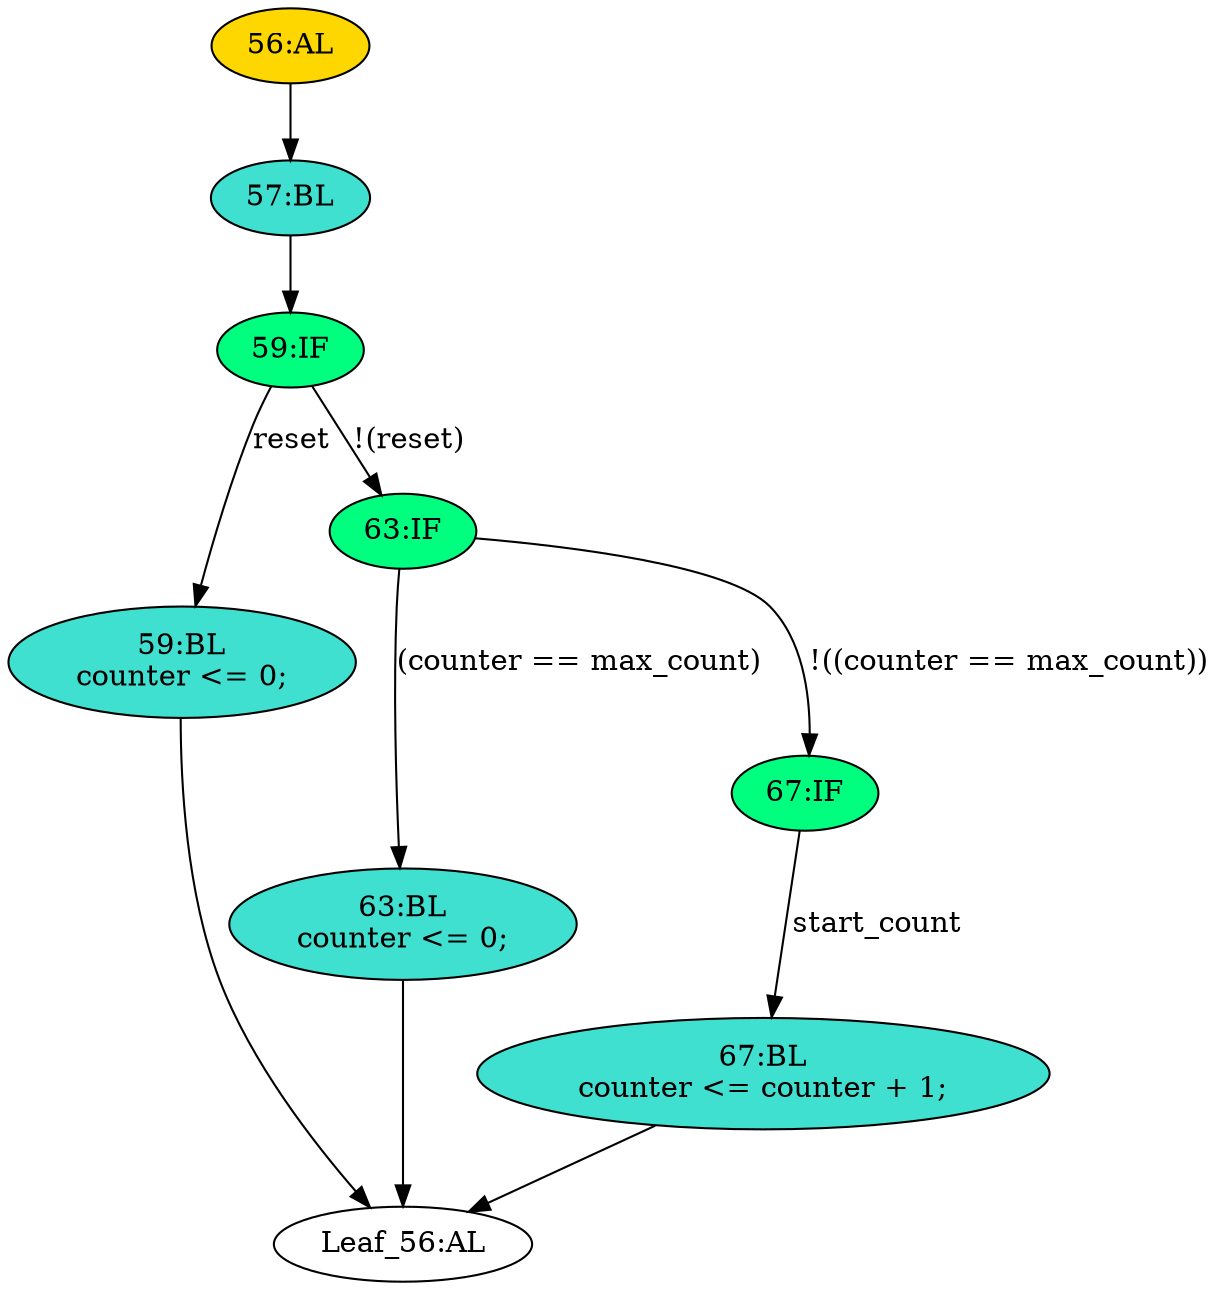 strict digraph "" {
	node [label="\N"];
	"63:BL"	 [ast="<pyverilog.vparser.ast.Block object at 0x7fb289ed8dd0>",
		fillcolor=turquoise,
		label="63:BL
counter <= 0;",
		statements="[<pyverilog.vparser.ast.NonblockingSubstitution object at 0x7fb289ed81d0>]",
		style=filled,
		typ=Block];
	"Leaf_56:AL"	 [def_var="['counter']",
		label="Leaf_56:AL"];
	"63:BL" -> "Leaf_56:AL"	 [cond="[]",
		lineno=None];
	"57:BL"	 [ast="<pyverilog.vparser.ast.Block object at 0x7fb289ed8e10>",
		fillcolor=turquoise,
		label="57:BL",
		statements="[]",
		style=filled,
		typ=Block];
	"59:IF"	 [ast="<pyverilog.vparser.ast.IfStatement object at 0x7fb289ed8e50>",
		fillcolor=springgreen,
		label="59:IF",
		statements="[]",
		style=filled,
		typ=IfStatement];
	"57:BL" -> "59:IF"	 [cond="[]",
		lineno=None];
	"59:BL"	 [ast="<pyverilog.vparser.ast.Block object at 0x7fb289eba2d0>",
		fillcolor=turquoise,
		label="59:BL
counter <= 0;",
		statements="[<pyverilog.vparser.ast.NonblockingSubstitution object at 0x7fb289eba310>]",
		style=filled,
		typ=Block];
	"59:BL" -> "Leaf_56:AL"	 [cond="[]",
		lineno=None];
	"67:BL"	 [ast="<pyverilog.vparser.ast.Block object at 0x7fb289ed8f90>",
		fillcolor=turquoise,
		label="67:BL
counter <= counter + 1;",
		statements="[<pyverilog.vparser.ast.NonblockingSubstitution object at 0x7fb289ed8fd0>]",
		style=filled,
		typ=Block];
	"67:BL" -> "Leaf_56:AL"	 [cond="[]",
		lineno=None];
	"56:AL"	 [ast="<pyverilog.vparser.ast.Always object at 0x7fb289eba490>",
		clk_sens=True,
		fillcolor=gold,
		label="56:AL",
		sens="['clock', 'reset']",
		statements="[]",
		style=filled,
		typ=Always,
		use_var="['reset', 'counter', 'start_count', 'max_count']"];
	"56:AL" -> "57:BL"	 [cond="[]",
		lineno=None];
	"59:IF" -> "59:BL"	 [cond="['reset']",
		label=reset,
		lineno=59];
	"63:IF"	 [ast="<pyverilog.vparser.ast.IfStatement object at 0x7fb289ed8ed0>",
		fillcolor=springgreen,
		label="63:IF",
		statements="[]",
		style=filled,
		typ=IfStatement];
	"59:IF" -> "63:IF"	 [cond="['reset']",
		label="!(reset)",
		lineno=59];
	"67:IF"	 [ast="<pyverilog.vparser.ast.IfStatement object at 0x7fb289ed8f10>",
		fillcolor=springgreen,
		label="67:IF",
		statements="[]",
		style=filled,
		typ=IfStatement];
	"67:IF" -> "67:BL"	 [cond="['start_count']",
		label=start_count,
		lineno=67];
	"63:IF" -> "63:BL"	 [cond="['counter', 'max_count']",
		label="(counter == max_count)",
		lineno=63];
	"63:IF" -> "67:IF"	 [cond="['counter', 'max_count']",
		label="!((counter == max_count))",
		lineno=63];
}
